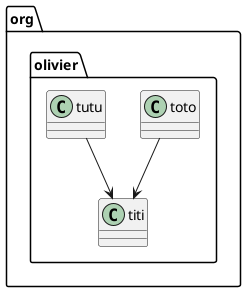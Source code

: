@startuml
class org.olivier.toto
class org.olivier.titi
class org.olivier.tutu
org.olivier.toto --> org.olivier.titi
org.olivier.tutu --> org.olivier.titi
@enduml
